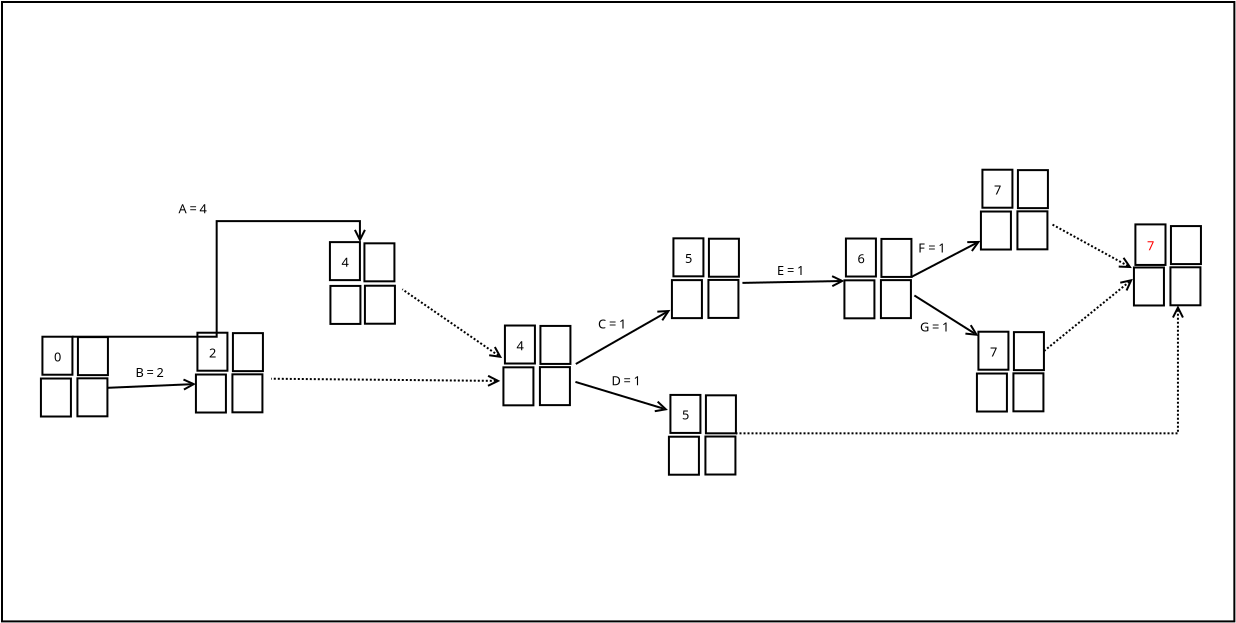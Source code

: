 <?xml version="1.0" encoding="UTF-8"?>
<dia:diagram xmlns:dia="http://www.lysator.liu.se/~alla/dia/">
  <dia:layer name="Arrière-plan" visible="true" active="true">
    <dia:object type="Flowchart - Box" version="0" id="O0">
      <dia:attribute name="obj_pos">
        <dia:point val="6.429,-0.896"/>
      </dia:attribute>
      <dia:attribute name="obj_bb">
        <dia:rectangle val="6.379,-0.946;68.097,30.124"/>
      </dia:attribute>
      <dia:attribute name="elem_corner">
        <dia:point val="6.429,-0.896"/>
      </dia:attribute>
      <dia:attribute name="elem_width">
        <dia:real val="61.618"/>
      </dia:attribute>
      <dia:attribute name="elem_height">
        <dia:real val="30.97"/>
      </dia:attribute>
      <dia:attribute name="show_background">
        <dia:boolean val="true"/>
      </dia:attribute>
      <dia:attribute name="padding">
        <dia:real val="0.5"/>
      </dia:attribute>
      <dia:attribute name="text">
        <dia:composite type="text">
          <dia:attribute name="string">
            <dia:string>##</dia:string>
          </dia:attribute>
          <dia:attribute name="font">
            <dia:font family="sans" style="0" name="Helvetica"/>
          </dia:attribute>
          <dia:attribute name="height">
            <dia:real val="0.8"/>
          </dia:attribute>
          <dia:attribute name="pos">
            <dia:point val="37.238,14.829"/>
          </dia:attribute>
          <dia:attribute name="color">
            <dia:color val="#000000"/>
          </dia:attribute>
          <dia:attribute name="alignment">
            <dia:enum val="1"/>
          </dia:attribute>
        </dia:composite>
      </dia:attribute>
    </dia:object>
    <dia:object type="Standard - Text" version="1" id="O1">
      <dia:attribute name="obj_pos">
        <dia:point val="37.238,14.589"/>
      </dia:attribute>
      <dia:attribute name="obj_bb">
        <dia:rectangle val="37.238,13.949;37.238,14.721"/>
      </dia:attribute>
      <dia:attribute name="text">
        <dia:composite type="text">
          <dia:attribute name="string">
            <dia:string>##</dia:string>
          </dia:attribute>
          <dia:attribute name="font">
            <dia:font family="sans" style="0" name="Helvetica"/>
          </dia:attribute>
          <dia:attribute name="height">
            <dia:real val="0.8"/>
          </dia:attribute>
          <dia:attribute name="pos">
            <dia:point val="37.238,14.589"/>
          </dia:attribute>
          <dia:attribute name="color">
            <dia:color val="#000000"/>
          </dia:attribute>
          <dia:attribute name="alignment">
            <dia:enum val="0"/>
          </dia:attribute>
        </dia:composite>
      </dia:attribute>
      <dia:attribute name="valign">
        <dia:enum val="3"/>
      </dia:attribute>
      <dia:connections>
        <dia:connection handle="0" to="O0" connection="16"/>
      </dia:connections>
    </dia:object>
    <dia:object type="Standard - Text" version="1" id="O2">
      <dia:attribute name="obj_pos">
        <dia:point val="6.85,5.4"/>
      </dia:attribute>
      <dia:attribute name="obj_bb">
        <dia:rectangle val="6.85,4.76;6.85,5.532"/>
      </dia:attribute>
      <dia:attribute name="text">
        <dia:composite type="text">
          <dia:attribute name="string">
            <dia:string>##</dia:string>
          </dia:attribute>
          <dia:attribute name="font">
            <dia:font family="sans" style="0" name="Helvetica"/>
          </dia:attribute>
          <dia:attribute name="height">
            <dia:real val="0.8"/>
          </dia:attribute>
          <dia:attribute name="pos">
            <dia:point val="6.85,5.4"/>
          </dia:attribute>
          <dia:attribute name="color">
            <dia:color val="#000000"/>
          </dia:attribute>
          <dia:attribute name="alignment">
            <dia:enum val="0"/>
          </dia:attribute>
        </dia:composite>
      </dia:attribute>
      <dia:attribute name="valign">
        <dia:enum val="3"/>
      </dia:attribute>
    </dia:object>
    <dia:object type="Standard - Text" version="1" id="O3">
      <dia:attribute name="obj_pos">
        <dia:point val="13.1,17.85"/>
      </dia:attribute>
      <dia:attribute name="obj_bb">
        <dia:rectangle val="13.1,17.191;14.712,18.021"/>
      </dia:attribute>
      <dia:attribute name="text">
        <dia:composite type="text">
          <dia:attribute name="string">
            <dia:string>#B = 2#</dia:string>
          </dia:attribute>
          <dia:attribute name="font">
            <dia:font family="sans" style="0" name="Helvetica"/>
          </dia:attribute>
          <dia:attribute name="height">
            <dia:real val="0.8"/>
          </dia:attribute>
          <dia:attribute name="pos">
            <dia:point val="13.1,17.85"/>
          </dia:attribute>
          <dia:attribute name="color">
            <dia:color val="#000000"/>
          </dia:attribute>
          <dia:attribute name="alignment">
            <dia:enum val="0"/>
          </dia:attribute>
        </dia:composite>
      </dia:attribute>
      <dia:attribute name="valign">
        <dia:enum val="3"/>
      </dia:attribute>
    </dia:object>
    <dia:object type="Standard - Text" version="1" id="O4">
      <dia:attribute name="obj_pos">
        <dia:point val="15.252,9.661"/>
      </dia:attribute>
      <dia:attribute name="obj_bb">
        <dia:rectangle val="15.252,9.002;16.871,9.832"/>
      </dia:attribute>
      <dia:attribute name="text">
        <dia:composite type="text">
          <dia:attribute name="string">
            <dia:string>#A = 4#</dia:string>
          </dia:attribute>
          <dia:attribute name="font">
            <dia:font family="sans" style="0" name="Helvetica"/>
          </dia:attribute>
          <dia:attribute name="height">
            <dia:real val="0.8"/>
          </dia:attribute>
          <dia:attribute name="pos">
            <dia:point val="15.252,9.661"/>
          </dia:attribute>
          <dia:attribute name="color">
            <dia:color val="#000000"/>
          </dia:attribute>
          <dia:attribute name="alignment">
            <dia:enum val="0"/>
          </dia:attribute>
        </dia:composite>
      </dia:attribute>
      <dia:attribute name="valign">
        <dia:enum val="3"/>
      </dia:attribute>
    </dia:object>
    <dia:object type="Standard - Line" version="0" id="O5">
      <dia:attribute name="obj_pos">
        <dia:point val="31.342,18.05"/>
      </dia:attribute>
      <dia:attribute name="obj_bb">
        <dia:rectangle val="19.834,17.713;31.392,18.375"/>
      </dia:attribute>
      <dia:attribute name="conn_endpoints">
        <dia:point val="31.342,18.05"/>
        <dia:point val="19.884,17.94"/>
      </dia:attribute>
      <dia:attribute name="numcp">
        <dia:int val="1"/>
      </dia:attribute>
      <dia:attribute name="line_style">
        <dia:enum val="4"/>
      </dia:attribute>
      <dia:attribute name="start_arrow">
        <dia:enum val="1"/>
      </dia:attribute>
      <dia:attribute name="start_arrow_length">
        <dia:real val="0.5"/>
      </dia:attribute>
      <dia:attribute name="start_arrow_width">
        <dia:real val="0.5"/>
      </dia:attribute>
    </dia:object>
    <dia:object type="Standard - Line" version="0" id="O6">
      <dia:attribute name="obj_pos">
        <dia:point val="31.433,16.907"/>
      </dia:attribute>
      <dia:attribute name="obj_bb">
        <dia:rectangle val="26.374,13.398;31.502,16.977"/>
      </dia:attribute>
      <dia:attribute name="conn_endpoints">
        <dia:point val="31.433,16.907"/>
        <dia:point val="26.444,13.468"/>
      </dia:attribute>
      <dia:attribute name="numcp">
        <dia:int val="1"/>
      </dia:attribute>
      <dia:attribute name="line_style">
        <dia:enum val="4"/>
      </dia:attribute>
      <dia:attribute name="start_arrow">
        <dia:enum val="1"/>
      </dia:attribute>
      <dia:attribute name="start_arrow_length">
        <dia:real val="0.5"/>
      </dia:attribute>
      <dia:attribute name="start_arrow_width">
        <dia:real val="0.5"/>
      </dia:attribute>
    </dia:object>
    <dia:object type="Standard - Line" version="0" id="O7">
      <dia:attribute name="obj_pos">
        <dia:point val="39.85,14.5"/>
      </dia:attribute>
      <dia:attribute name="obj_bb">
        <dia:rectangle val="35.05,14.432;39.918,17.271"/>
      </dia:attribute>
      <dia:attribute name="conn_endpoints">
        <dia:point val="39.85,14.5"/>
        <dia:point val="35.119,17.203"/>
      </dia:attribute>
      <dia:attribute name="numcp">
        <dia:int val="1"/>
      </dia:attribute>
      <dia:attribute name="start_arrow">
        <dia:enum val="1"/>
      </dia:attribute>
      <dia:attribute name="start_arrow_length">
        <dia:real val="0.5"/>
      </dia:attribute>
      <dia:attribute name="start_arrow_width">
        <dia:real val="0.5"/>
      </dia:attribute>
    </dia:object>
    <dia:object type="Standard - Line" version="0" id="O8">
      <dia:attribute name="obj_pos">
        <dia:point val="39.725,19.502"/>
      </dia:attribute>
      <dia:attribute name="obj_bb">
        <dia:rectangle val="35.038,18.038;39.787,19.626"/>
      </dia:attribute>
      <dia:attribute name="conn_endpoints">
        <dia:point val="39.725,19.502"/>
        <dia:point val="35.1,18.1"/>
      </dia:attribute>
      <dia:attribute name="numcp">
        <dia:int val="1"/>
      </dia:attribute>
      <dia:attribute name="start_arrow">
        <dia:enum val="1"/>
      </dia:attribute>
      <dia:attribute name="start_arrow_length">
        <dia:real val="0.5"/>
      </dia:attribute>
      <dia:attribute name="start_arrow_width">
        <dia:real val="0.5"/>
      </dia:attribute>
    </dia:object>
    <dia:object type="Standard - Line" version="0" id="O9">
      <dia:attribute name="obj_pos">
        <dia:point val="48.55,13.05"/>
      </dia:attribute>
      <dia:attribute name="obj_bb">
        <dia:rectangle val="43.399,12.732;48.601,13.394"/>
      </dia:attribute>
      <dia:attribute name="conn_endpoints">
        <dia:point val="48.55,13.05"/>
        <dia:point val="43.45,13.149"/>
      </dia:attribute>
      <dia:attribute name="numcp">
        <dia:int val="1"/>
      </dia:attribute>
      <dia:attribute name="start_arrow">
        <dia:enum val="1"/>
      </dia:attribute>
      <dia:attribute name="start_arrow_length">
        <dia:real val="0.5"/>
      </dia:attribute>
      <dia:attribute name="start_arrow_width">
        <dia:real val="0.5"/>
      </dia:attribute>
    </dia:object>
    <dia:object type="Standard - Line" version="0" id="O10">
      <dia:attribute name="obj_pos">
        <dia:point val="55.25,15.8"/>
      </dia:attribute>
      <dia:attribute name="obj_bb">
        <dia:rectangle val="51.979,13.71;55.319,15.869"/>
      </dia:attribute>
      <dia:attribute name="conn_endpoints">
        <dia:point val="55.25,15.8"/>
        <dia:point val="52.048,13.778"/>
      </dia:attribute>
      <dia:attribute name="numcp">
        <dia:int val="1"/>
      </dia:attribute>
      <dia:attribute name="start_arrow">
        <dia:enum val="1"/>
      </dia:attribute>
      <dia:attribute name="start_arrow_length">
        <dia:real val="0.5"/>
      </dia:attribute>
      <dia:attribute name="start_arrow_width">
        <dia:real val="0.5"/>
      </dia:attribute>
    </dia:object>
    <dia:object type="Standard - Text" version="1" id="O11">
      <dia:attribute name="obj_pos">
        <dia:point val="36.225,15.43"/>
      </dia:attribute>
      <dia:attribute name="obj_bb">
        <dia:rectangle val="36.225,14.79;37.825,15.562"/>
      </dia:attribute>
      <dia:attribute name="text">
        <dia:composite type="text">
          <dia:attribute name="string">
            <dia:string>#C = 1#</dia:string>
          </dia:attribute>
          <dia:attribute name="font">
            <dia:font family="sans" style="0" name="Helvetica"/>
          </dia:attribute>
          <dia:attribute name="height">
            <dia:real val="0.8"/>
          </dia:attribute>
          <dia:attribute name="pos">
            <dia:point val="36.225,15.43"/>
          </dia:attribute>
          <dia:attribute name="color">
            <dia:color val="#000000"/>
          </dia:attribute>
          <dia:attribute name="alignment">
            <dia:enum val="0"/>
          </dia:attribute>
        </dia:composite>
      </dia:attribute>
      <dia:attribute name="valign">
        <dia:enum val="3"/>
      </dia:attribute>
    </dia:object>
    <dia:object type="Standard - Text" version="1" id="O12">
      <dia:attribute name="obj_pos">
        <dia:point val="36.9,18.27"/>
      </dia:attribute>
      <dia:attribute name="obj_bb">
        <dia:rectangle val="36.9,17.63;38.55,18.402"/>
      </dia:attribute>
      <dia:attribute name="text">
        <dia:composite type="text">
          <dia:attribute name="string">
            <dia:string>#D = 1#</dia:string>
          </dia:attribute>
          <dia:attribute name="font">
            <dia:font family="sans" style="0" name="Helvetica"/>
          </dia:attribute>
          <dia:attribute name="height">
            <dia:real val="0.8"/>
          </dia:attribute>
          <dia:attribute name="pos">
            <dia:point val="36.9,18.27"/>
          </dia:attribute>
          <dia:attribute name="color">
            <dia:color val="#000000"/>
          </dia:attribute>
          <dia:attribute name="alignment">
            <dia:enum val="0"/>
          </dia:attribute>
        </dia:composite>
      </dia:attribute>
      <dia:attribute name="valign">
        <dia:enum val="3"/>
      </dia:attribute>
    </dia:object>
    <dia:object type="Standard - Text" version="1" id="O13">
      <dia:attribute name="obj_pos">
        <dia:point val="45.175,12.76"/>
      </dia:attribute>
      <dia:attribute name="obj_bb">
        <dia:rectangle val="45.175,12.12;46.75,12.893"/>
      </dia:attribute>
      <dia:attribute name="text">
        <dia:composite type="text">
          <dia:attribute name="string">
            <dia:string>#E = 1#</dia:string>
          </dia:attribute>
          <dia:attribute name="font">
            <dia:font family="sans" style="0" name="Helvetica"/>
          </dia:attribute>
          <dia:attribute name="height">
            <dia:real val="0.8"/>
          </dia:attribute>
          <dia:attribute name="pos">
            <dia:point val="45.175,12.76"/>
          </dia:attribute>
          <dia:attribute name="color">
            <dia:color val="#000000"/>
          </dia:attribute>
          <dia:attribute name="alignment">
            <dia:enum val="0"/>
          </dia:attribute>
        </dia:composite>
      </dia:attribute>
      <dia:attribute name="valign">
        <dia:enum val="3"/>
      </dia:attribute>
    </dia:object>
    <dia:object type="Standard - Text" version="1" id="O14">
      <dia:attribute name="obj_pos">
        <dia:point val="52.242,11.632"/>
      </dia:attribute>
      <dia:attribute name="obj_bb">
        <dia:rectangle val="52.242,10.992;53.792,11.764"/>
      </dia:attribute>
      <dia:attribute name="text">
        <dia:composite type="text">
          <dia:attribute name="string">
            <dia:string>#F = 1#</dia:string>
          </dia:attribute>
          <dia:attribute name="font">
            <dia:font family="sans" style="0" name="Helvetica"/>
          </dia:attribute>
          <dia:attribute name="height">
            <dia:real val="0.8"/>
          </dia:attribute>
          <dia:attribute name="pos">
            <dia:point val="52.242,11.632"/>
          </dia:attribute>
          <dia:attribute name="color">
            <dia:color val="#000000"/>
          </dia:attribute>
          <dia:attribute name="alignment">
            <dia:enum val="0"/>
          </dia:attribute>
        </dia:composite>
      </dia:attribute>
      <dia:attribute name="valign">
        <dia:enum val="3"/>
      </dia:attribute>
    </dia:object>
    <dia:object type="Standard - Line" version="0" id="O15">
      <dia:attribute name="obj_pos">
        <dia:point val="55.35,11.05"/>
      </dia:attribute>
      <dia:attribute name="obj_bb">
        <dia:rectangle val="51.833,10.982;55.417,12.918"/>
      </dia:attribute>
      <dia:attribute name="conn_endpoints">
        <dia:point val="55.35,11.05"/>
        <dia:point val="51.9,12.85"/>
      </dia:attribute>
      <dia:attribute name="numcp">
        <dia:int val="1"/>
      </dia:attribute>
      <dia:attribute name="start_arrow">
        <dia:enum val="1"/>
      </dia:attribute>
      <dia:attribute name="start_arrow_length">
        <dia:real val="0.5"/>
      </dia:attribute>
      <dia:attribute name="start_arrow_width">
        <dia:real val="0.5"/>
      </dia:attribute>
      <dia:connections>
        <dia:connection handle="1" to="O52" connection="15"/>
      </dia:connections>
    </dia:object>
    <dia:object type="Standard - Text" version="1" id="O16">
      <dia:attribute name="obj_pos">
        <dia:point val="52.325,15.58"/>
      </dia:attribute>
      <dia:attribute name="obj_bb">
        <dia:rectangle val="52.325,14.94;53.968,15.713"/>
      </dia:attribute>
      <dia:attribute name="text">
        <dia:composite type="text">
          <dia:attribute name="string">
            <dia:string>#G = 1#</dia:string>
          </dia:attribute>
          <dia:attribute name="font">
            <dia:font family="sans" style="0" name="Helvetica"/>
          </dia:attribute>
          <dia:attribute name="height">
            <dia:real val="0.8"/>
          </dia:attribute>
          <dia:attribute name="pos">
            <dia:point val="52.325,15.58"/>
          </dia:attribute>
          <dia:attribute name="color">
            <dia:color val="#000000"/>
          </dia:attribute>
          <dia:attribute name="alignment">
            <dia:enum val="0"/>
          </dia:attribute>
        </dia:composite>
      </dia:attribute>
      <dia:attribute name="valign">
        <dia:enum val="3"/>
      </dia:attribute>
    </dia:object>
    <dia:object type="Standard - Text" version="1" id="O17">
      <dia:attribute name="obj_pos">
        <dia:point val="9.847,17.052"/>
      </dia:attribute>
      <dia:attribute name="obj_bb">
        <dia:rectangle val="9.847,16.413;9.847,17.185"/>
      </dia:attribute>
      <dia:attribute name="text">
        <dia:composite type="text">
          <dia:attribute name="string">
            <dia:string>##</dia:string>
          </dia:attribute>
          <dia:attribute name="font">
            <dia:font family="sans" style="0" name="Helvetica"/>
          </dia:attribute>
          <dia:attribute name="height">
            <dia:real val="0.8"/>
          </dia:attribute>
          <dia:attribute name="pos">
            <dia:point val="9.847,17.052"/>
          </dia:attribute>
          <dia:attribute name="color">
            <dia:color val="#000000"/>
          </dia:attribute>
          <dia:attribute name="alignment">
            <dia:enum val="0"/>
          </dia:attribute>
        </dia:composite>
      </dia:attribute>
      <dia:attribute name="valign">
        <dia:enum val="3"/>
      </dia:attribute>
    </dia:object>
    <dia:object type="Standard - Line" version="0" id="O18">
      <dia:attribute name="obj_pos">
        <dia:point val="62.922,12.408"/>
      </dia:attribute>
      <dia:attribute name="obj_bb">
        <dia:rectangle val="58.807,10.123;62.989,12.476"/>
      </dia:attribute>
      <dia:attribute name="conn_endpoints">
        <dia:point val="62.922,12.408"/>
        <dia:point val="58.875,10.191"/>
      </dia:attribute>
      <dia:attribute name="numcp">
        <dia:int val="1"/>
      </dia:attribute>
      <dia:attribute name="line_style">
        <dia:enum val="4"/>
      </dia:attribute>
      <dia:attribute name="start_arrow">
        <dia:enum val="1"/>
      </dia:attribute>
      <dia:attribute name="start_arrow_length">
        <dia:real val="0.5"/>
      </dia:attribute>
      <dia:attribute name="start_arrow_width">
        <dia:real val="0.5"/>
      </dia:attribute>
    </dia:object>
    <dia:object type="Standard - Line" version="0" id="O19">
      <dia:attribute name="obj_pos">
        <dia:point val="62.974,12.947"/>
      </dia:attribute>
      <dia:attribute name="obj_bb">
        <dia:rectangle val="58.455,12.877;63.045,16.63"/>
      </dia:attribute>
      <dia:attribute name="conn_endpoints">
        <dia:point val="62.974,12.947"/>
        <dia:point val="58.525,16.56"/>
      </dia:attribute>
      <dia:attribute name="numcp">
        <dia:int val="1"/>
      </dia:attribute>
      <dia:attribute name="line_style">
        <dia:enum val="4"/>
      </dia:attribute>
      <dia:attribute name="start_arrow">
        <dia:enum val="1"/>
      </dia:attribute>
      <dia:attribute name="start_arrow_length">
        <dia:real val="0.5"/>
      </dia:attribute>
      <dia:attribute name="start_arrow_width">
        <dia:real val="0.5"/>
      </dia:attribute>
      <dia:connections>
        <dia:connection handle="1" to="O36" connection="8"/>
      </dia:connections>
    </dia:object>
    <dia:object type="Flowchart - Box" version="0" id="O20">
      <dia:attribute name="obj_pos">
        <dia:point val="39.85,18.75"/>
      </dia:attribute>
      <dia:attribute name="obj_bb">
        <dia:rectangle val="39.8,18.7;41.4,20.7"/>
      </dia:attribute>
      <dia:attribute name="elem_corner">
        <dia:point val="39.85,18.75"/>
      </dia:attribute>
      <dia:attribute name="elem_width">
        <dia:real val="1.5"/>
      </dia:attribute>
      <dia:attribute name="elem_height">
        <dia:real val="1.9"/>
      </dia:attribute>
      <dia:attribute name="show_background">
        <dia:boolean val="true"/>
      </dia:attribute>
      <dia:attribute name="padding">
        <dia:real val="0.5"/>
      </dia:attribute>
      <dia:attribute name="text">
        <dia:composite type="text">
          <dia:attribute name="string">
            <dia:string>#5#</dia:string>
          </dia:attribute>
          <dia:attribute name="font">
            <dia:font family="sans" style="0" name="Helvetica"/>
          </dia:attribute>
          <dia:attribute name="height">
            <dia:real val="0.8"/>
          </dia:attribute>
          <dia:attribute name="pos">
            <dia:point val="40.6,19.94"/>
          </dia:attribute>
          <dia:attribute name="color">
            <dia:color val="#000000"/>
          </dia:attribute>
          <dia:attribute name="alignment">
            <dia:enum val="1"/>
          </dia:attribute>
        </dia:composite>
      </dia:attribute>
    </dia:object>
    <dia:object type="Flowchart - Box" version="0" id="O21">
      <dia:attribute name="obj_pos">
        <dia:point val="39.775,20.84"/>
      </dia:attribute>
      <dia:attribute name="obj_bb">
        <dia:rectangle val="39.725,20.79;41.325,22.79"/>
      </dia:attribute>
      <dia:attribute name="elem_corner">
        <dia:point val="39.775,20.84"/>
      </dia:attribute>
      <dia:attribute name="elem_width">
        <dia:real val="1.5"/>
      </dia:attribute>
      <dia:attribute name="elem_height">
        <dia:real val="1.9"/>
      </dia:attribute>
      <dia:attribute name="show_background">
        <dia:boolean val="true"/>
      </dia:attribute>
      <dia:attribute name="padding">
        <dia:real val="0.5"/>
      </dia:attribute>
      <dia:attribute name="text">
        <dia:composite type="text">
          <dia:attribute name="string">
            <dia:string>##</dia:string>
          </dia:attribute>
          <dia:attribute name="font">
            <dia:font family="sans" style="0" name="Helvetica"/>
          </dia:attribute>
          <dia:attribute name="height">
            <dia:real val="0.8"/>
          </dia:attribute>
          <dia:attribute name="pos">
            <dia:point val="40.525,22.03"/>
          </dia:attribute>
          <dia:attribute name="color">
            <dia:color val="#000000"/>
          </dia:attribute>
          <dia:attribute name="alignment">
            <dia:enum val="1"/>
          </dia:attribute>
        </dia:composite>
      </dia:attribute>
    </dia:object>
    <dia:object type="Flowchart - Box" version="0" id="O22">
      <dia:attribute name="obj_pos">
        <dia:point val="41.6,20.83"/>
      </dia:attribute>
      <dia:attribute name="obj_bb">
        <dia:rectangle val="41.55,20.78;43.15,22.78"/>
      </dia:attribute>
      <dia:attribute name="elem_corner">
        <dia:point val="41.6,20.83"/>
      </dia:attribute>
      <dia:attribute name="elem_width">
        <dia:real val="1.5"/>
      </dia:attribute>
      <dia:attribute name="elem_height">
        <dia:real val="1.9"/>
      </dia:attribute>
      <dia:attribute name="show_background">
        <dia:boolean val="true"/>
      </dia:attribute>
      <dia:attribute name="padding">
        <dia:real val="0.5"/>
      </dia:attribute>
      <dia:attribute name="text">
        <dia:composite type="text">
          <dia:attribute name="string">
            <dia:string>##</dia:string>
          </dia:attribute>
          <dia:attribute name="font">
            <dia:font family="sans" style="0" name="Helvetica"/>
          </dia:attribute>
          <dia:attribute name="height">
            <dia:real val="0.8"/>
          </dia:attribute>
          <dia:attribute name="pos">
            <dia:point val="42.35,22.02"/>
          </dia:attribute>
          <dia:attribute name="color">
            <dia:color val="#000000"/>
          </dia:attribute>
          <dia:attribute name="alignment">
            <dia:enum val="1"/>
          </dia:attribute>
        </dia:composite>
      </dia:attribute>
    </dia:object>
    <dia:object type="Flowchart - Box" version="0" id="O23">
      <dia:attribute name="obj_pos">
        <dia:point val="41.625,18.77"/>
      </dia:attribute>
      <dia:attribute name="obj_bb">
        <dia:rectangle val="41.575,18.72;43.175,20.72"/>
      </dia:attribute>
      <dia:attribute name="elem_corner">
        <dia:point val="41.625,18.77"/>
      </dia:attribute>
      <dia:attribute name="elem_width">
        <dia:real val="1.5"/>
      </dia:attribute>
      <dia:attribute name="elem_height">
        <dia:real val="1.9"/>
      </dia:attribute>
      <dia:attribute name="show_background">
        <dia:boolean val="true"/>
      </dia:attribute>
      <dia:attribute name="padding">
        <dia:real val="0.5"/>
      </dia:attribute>
      <dia:attribute name="text">
        <dia:composite type="text">
          <dia:attribute name="string">
            <dia:string>##</dia:string>
          </dia:attribute>
          <dia:attribute name="font">
            <dia:font family="sans" style="0" name="Helvetica"/>
          </dia:attribute>
          <dia:attribute name="height">
            <dia:real val="0.8"/>
          </dia:attribute>
          <dia:attribute name="pos">
            <dia:point val="42.375,19.96"/>
          </dia:attribute>
          <dia:attribute name="color">
            <dia:color val="#000000"/>
          </dia:attribute>
          <dia:attribute name="alignment">
            <dia:enum val="1"/>
          </dia:attribute>
        </dia:composite>
      </dia:attribute>
    </dia:object>
    <dia:object type="Flowchart - Box" version="0" id="O24">
      <dia:attribute name="obj_pos">
        <dia:point val="8.45,15.84"/>
      </dia:attribute>
      <dia:attribute name="obj_bb">
        <dia:rectangle val="8.4,15.79;10.0,17.79"/>
      </dia:attribute>
      <dia:attribute name="elem_corner">
        <dia:point val="8.45,15.84"/>
      </dia:attribute>
      <dia:attribute name="elem_width">
        <dia:real val="1.5"/>
      </dia:attribute>
      <dia:attribute name="elem_height">
        <dia:real val="1.9"/>
      </dia:attribute>
      <dia:attribute name="show_background">
        <dia:boolean val="true"/>
      </dia:attribute>
      <dia:attribute name="padding">
        <dia:real val="0.5"/>
      </dia:attribute>
      <dia:attribute name="text">
        <dia:composite type="text">
          <dia:attribute name="string">
            <dia:string>#0#</dia:string>
          </dia:attribute>
          <dia:attribute name="font">
            <dia:font family="sans" style="0" name="Helvetica"/>
          </dia:attribute>
          <dia:attribute name="height">
            <dia:real val="0.8"/>
          </dia:attribute>
          <dia:attribute name="pos">
            <dia:point val="9.2,17.03"/>
          </dia:attribute>
          <dia:attribute name="color">
            <dia:color val="#000000"/>
          </dia:attribute>
          <dia:attribute name="alignment">
            <dia:enum val="1"/>
          </dia:attribute>
        </dia:composite>
      </dia:attribute>
    </dia:object>
    <dia:object type="Flowchart - Box" version="0" id="O25">
      <dia:attribute name="obj_pos">
        <dia:point val="8.375,17.93"/>
      </dia:attribute>
      <dia:attribute name="obj_bb">
        <dia:rectangle val="8.325,17.88;9.925,19.88"/>
      </dia:attribute>
      <dia:attribute name="elem_corner">
        <dia:point val="8.375,17.93"/>
      </dia:attribute>
      <dia:attribute name="elem_width">
        <dia:real val="1.5"/>
      </dia:attribute>
      <dia:attribute name="elem_height">
        <dia:real val="1.9"/>
      </dia:attribute>
      <dia:attribute name="show_background">
        <dia:boolean val="true"/>
      </dia:attribute>
      <dia:attribute name="padding">
        <dia:real val="0.5"/>
      </dia:attribute>
      <dia:attribute name="text">
        <dia:composite type="text">
          <dia:attribute name="string">
            <dia:string>##</dia:string>
          </dia:attribute>
          <dia:attribute name="font">
            <dia:font family="sans" style="0" name="Helvetica"/>
          </dia:attribute>
          <dia:attribute name="height">
            <dia:real val="0.8"/>
          </dia:attribute>
          <dia:attribute name="pos">
            <dia:point val="9.125,19.12"/>
          </dia:attribute>
          <dia:attribute name="color">
            <dia:color val="#000000"/>
          </dia:attribute>
          <dia:attribute name="alignment">
            <dia:enum val="1"/>
          </dia:attribute>
        </dia:composite>
      </dia:attribute>
    </dia:object>
    <dia:object type="Flowchart - Box" version="0" id="O26">
      <dia:attribute name="obj_pos">
        <dia:point val="10.2,17.92"/>
      </dia:attribute>
      <dia:attribute name="obj_bb">
        <dia:rectangle val="10.15,17.87;11.75,19.87"/>
      </dia:attribute>
      <dia:attribute name="elem_corner">
        <dia:point val="10.2,17.92"/>
      </dia:attribute>
      <dia:attribute name="elem_width">
        <dia:real val="1.5"/>
      </dia:attribute>
      <dia:attribute name="elem_height">
        <dia:real val="1.9"/>
      </dia:attribute>
      <dia:attribute name="show_background">
        <dia:boolean val="true"/>
      </dia:attribute>
      <dia:attribute name="padding">
        <dia:real val="0.5"/>
      </dia:attribute>
      <dia:attribute name="text">
        <dia:composite type="text">
          <dia:attribute name="string">
            <dia:string>##</dia:string>
          </dia:attribute>
          <dia:attribute name="font">
            <dia:font family="sans" style="0" name="Helvetica"/>
          </dia:attribute>
          <dia:attribute name="height">
            <dia:real val="0.8"/>
          </dia:attribute>
          <dia:attribute name="pos">
            <dia:point val="10.95,19.11"/>
          </dia:attribute>
          <dia:attribute name="color">
            <dia:color val="#000000"/>
          </dia:attribute>
          <dia:attribute name="alignment">
            <dia:enum val="1"/>
          </dia:attribute>
        </dia:composite>
      </dia:attribute>
    </dia:object>
    <dia:object type="Flowchart - Box" version="0" id="O27">
      <dia:attribute name="obj_pos">
        <dia:point val="10.225,15.86"/>
      </dia:attribute>
      <dia:attribute name="obj_bb">
        <dia:rectangle val="10.175,15.81;11.775,17.81"/>
      </dia:attribute>
      <dia:attribute name="elem_corner">
        <dia:point val="10.225,15.86"/>
      </dia:attribute>
      <dia:attribute name="elem_width">
        <dia:real val="1.5"/>
      </dia:attribute>
      <dia:attribute name="elem_height">
        <dia:real val="1.9"/>
      </dia:attribute>
      <dia:attribute name="show_background">
        <dia:boolean val="true"/>
      </dia:attribute>
      <dia:attribute name="padding">
        <dia:real val="0.5"/>
      </dia:attribute>
      <dia:attribute name="text">
        <dia:composite type="text">
          <dia:attribute name="string">
            <dia:string>##</dia:string>
          </dia:attribute>
          <dia:attribute name="font">
            <dia:font family="sans" style="0" name="Helvetica"/>
          </dia:attribute>
          <dia:attribute name="height">
            <dia:real val="0.8"/>
          </dia:attribute>
          <dia:attribute name="pos">
            <dia:point val="10.975,17.05"/>
          </dia:attribute>
          <dia:attribute name="color">
            <dia:color val="#000000"/>
          </dia:attribute>
          <dia:attribute name="alignment">
            <dia:enum val="1"/>
          </dia:attribute>
        </dia:composite>
      </dia:attribute>
    </dia:object>
    <dia:object type="Flowchart - Box" version="0" id="O28">
      <dia:attribute name="obj_pos">
        <dia:point val="16.2,15.64"/>
      </dia:attribute>
      <dia:attribute name="obj_bb">
        <dia:rectangle val="16.15,15.59;17.75,17.59"/>
      </dia:attribute>
      <dia:attribute name="elem_corner">
        <dia:point val="16.2,15.64"/>
      </dia:attribute>
      <dia:attribute name="elem_width">
        <dia:real val="1.5"/>
      </dia:attribute>
      <dia:attribute name="elem_height">
        <dia:real val="1.9"/>
      </dia:attribute>
      <dia:attribute name="show_background">
        <dia:boolean val="true"/>
      </dia:attribute>
      <dia:attribute name="padding">
        <dia:real val="0.5"/>
      </dia:attribute>
      <dia:attribute name="text">
        <dia:composite type="text">
          <dia:attribute name="string">
            <dia:string>#2#</dia:string>
          </dia:attribute>
          <dia:attribute name="font">
            <dia:font family="sans" style="0" name="Helvetica"/>
          </dia:attribute>
          <dia:attribute name="height">
            <dia:real val="0.8"/>
          </dia:attribute>
          <dia:attribute name="pos">
            <dia:point val="16.95,16.83"/>
          </dia:attribute>
          <dia:attribute name="color">
            <dia:color val="#000000"/>
          </dia:attribute>
          <dia:attribute name="alignment">
            <dia:enum val="1"/>
          </dia:attribute>
        </dia:composite>
      </dia:attribute>
    </dia:object>
    <dia:object type="Flowchart - Box" version="0" id="O29">
      <dia:attribute name="obj_pos">
        <dia:point val="16.125,17.73"/>
      </dia:attribute>
      <dia:attribute name="obj_bb">
        <dia:rectangle val="16.075,17.68;17.675,19.68"/>
      </dia:attribute>
      <dia:attribute name="elem_corner">
        <dia:point val="16.125,17.73"/>
      </dia:attribute>
      <dia:attribute name="elem_width">
        <dia:real val="1.5"/>
      </dia:attribute>
      <dia:attribute name="elem_height">
        <dia:real val="1.9"/>
      </dia:attribute>
      <dia:attribute name="show_background">
        <dia:boolean val="true"/>
      </dia:attribute>
      <dia:attribute name="padding">
        <dia:real val="0.5"/>
      </dia:attribute>
      <dia:attribute name="text">
        <dia:composite type="text">
          <dia:attribute name="string">
            <dia:string>##</dia:string>
          </dia:attribute>
          <dia:attribute name="font">
            <dia:font family="sans" style="0" name="Helvetica"/>
          </dia:attribute>
          <dia:attribute name="height">
            <dia:real val="0.8"/>
          </dia:attribute>
          <dia:attribute name="pos">
            <dia:point val="16.875,18.92"/>
          </dia:attribute>
          <dia:attribute name="color">
            <dia:color val="#000000"/>
          </dia:attribute>
          <dia:attribute name="alignment">
            <dia:enum val="1"/>
          </dia:attribute>
        </dia:composite>
      </dia:attribute>
    </dia:object>
    <dia:object type="Flowchart - Box" version="0" id="O30">
      <dia:attribute name="obj_pos">
        <dia:point val="17.95,17.72"/>
      </dia:attribute>
      <dia:attribute name="obj_bb">
        <dia:rectangle val="17.9,17.67;19.5,19.67"/>
      </dia:attribute>
      <dia:attribute name="elem_corner">
        <dia:point val="17.95,17.72"/>
      </dia:attribute>
      <dia:attribute name="elem_width">
        <dia:real val="1.5"/>
      </dia:attribute>
      <dia:attribute name="elem_height">
        <dia:real val="1.9"/>
      </dia:attribute>
      <dia:attribute name="show_background">
        <dia:boolean val="true"/>
      </dia:attribute>
      <dia:attribute name="padding">
        <dia:real val="0.5"/>
      </dia:attribute>
      <dia:attribute name="text">
        <dia:composite type="text">
          <dia:attribute name="string">
            <dia:string>##</dia:string>
          </dia:attribute>
          <dia:attribute name="font">
            <dia:font family="sans" style="0" name="Helvetica"/>
          </dia:attribute>
          <dia:attribute name="height">
            <dia:real val="0.8"/>
          </dia:attribute>
          <dia:attribute name="pos">
            <dia:point val="18.7,18.91"/>
          </dia:attribute>
          <dia:attribute name="color">
            <dia:color val="#000000"/>
          </dia:attribute>
          <dia:attribute name="alignment">
            <dia:enum val="1"/>
          </dia:attribute>
        </dia:composite>
      </dia:attribute>
    </dia:object>
    <dia:object type="Flowchart - Box" version="0" id="O31">
      <dia:attribute name="obj_pos">
        <dia:point val="17.975,15.66"/>
      </dia:attribute>
      <dia:attribute name="obj_bb">
        <dia:rectangle val="17.925,15.61;19.525,17.61"/>
      </dia:attribute>
      <dia:attribute name="elem_corner">
        <dia:point val="17.975,15.66"/>
      </dia:attribute>
      <dia:attribute name="elem_width">
        <dia:real val="1.5"/>
      </dia:attribute>
      <dia:attribute name="elem_height">
        <dia:real val="1.9"/>
      </dia:attribute>
      <dia:attribute name="show_background">
        <dia:boolean val="true"/>
      </dia:attribute>
      <dia:attribute name="padding">
        <dia:real val="0.5"/>
      </dia:attribute>
      <dia:attribute name="text">
        <dia:composite type="text">
          <dia:attribute name="string">
            <dia:string>##</dia:string>
          </dia:attribute>
          <dia:attribute name="font">
            <dia:font family="sans" style="0" name="Helvetica"/>
          </dia:attribute>
          <dia:attribute name="height">
            <dia:real val="0.8"/>
          </dia:attribute>
          <dia:attribute name="pos">
            <dia:point val="18.725,16.85"/>
          </dia:attribute>
          <dia:attribute name="color">
            <dia:color val="#000000"/>
          </dia:attribute>
          <dia:attribute name="alignment">
            <dia:enum val="1"/>
          </dia:attribute>
        </dia:composite>
      </dia:attribute>
    </dia:object>
    <dia:object type="Standard - Line" version="0" id="O32">
      <dia:attribute name="obj_pos">
        <dia:point val="16.125,18.205"/>
      </dia:attribute>
      <dia:attribute name="obj_bb">
        <dia:rectangle val="11.648,17.903;16.177,18.564"/>
      </dia:attribute>
      <dia:attribute name="conn_endpoints">
        <dia:point val="16.125,18.205"/>
        <dia:point val="11.7,18.395"/>
      </dia:attribute>
      <dia:attribute name="numcp">
        <dia:int val="1"/>
      </dia:attribute>
      <dia:attribute name="start_arrow">
        <dia:enum val="1"/>
      </dia:attribute>
      <dia:attribute name="start_arrow_length">
        <dia:real val="0.5"/>
      </dia:attribute>
      <dia:attribute name="start_arrow_width">
        <dia:real val="0.5"/>
      </dia:attribute>
      <dia:connections>
        <dia:connection handle="0" to="O29" connection="5"/>
        <dia:connection handle="1" to="O26" connection="6"/>
      </dia:connections>
    </dia:object>
    <dia:object type="Flowchart - Box" version="0" id="O33">
      <dia:attribute name="obj_pos">
        <dia:point val="55.25,15.59"/>
      </dia:attribute>
      <dia:attribute name="obj_bb">
        <dia:rectangle val="55.2,15.54;56.8,17.54"/>
      </dia:attribute>
      <dia:attribute name="elem_corner">
        <dia:point val="55.25,15.59"/>
      </dia:attribute>
      <dia:attribute name="elem_width">
        <dia:real val="1.5"/>
      </dia:attribute>
      <dia:attribute name="elem_height">
        <dia:real val="1.9"/>
      </dia:attribute>
      <dia:attribute name="show_background">
        <dia:boolean val="true"/>
      </dia:attribute>
      <dia:attribute name="padding">
        <dia:real val="0.5"/>
      </dia:attribute>
      <dia:attribute name="text">
        <dia:composite type="text">
          <dia:attribute name="string">
            <dia:string>#7#</dia:string>
          </dia:attribute>
          <dia:attribute name="font">
            <dia:font family="sans" style="0" name="Helvetica"/>
          </dia:attribute>
          <dia:attribute name="height">
            <dia:real val="0.8"/>
          </dia:attribute>
          <dia:attribute name="pos">
            <dia:point val="56.0,16.78"/>
          </dia:attribute>
          <dia:attribute name="color">
            <dia:color val="#000000"/>
          </dia:attribute>
          <dia:attribute name="alignment">
            <dia:enum val="1"/>
          </dia:attribute>
        </dia:composite>
      </dia:attribute>
    </dia:object>
    <dia:object type="Flowchart - Box" version="0" id="O34">
      <dia:attribute name="obj_pos">
        <dia:point val="55.175,17.68"/>
      </dia:attribute>
      <dia:attribute name="obj_bb">
        <dia:rectangle val="55.125,17.63;56.725,19.63"/>
      </dia:attribute>
      <dia:attribute name="elem_corner">
        <dia:point val="55.175,17.68"/>
      </dia:attribute>
      <dia:attribute name="elem_width">
        <dia:real val="1.5"/>
      </dia:attribute>
      <dia:attribute name="elem_height">
        <dia:real val="1.9"/>
      </dia:attribute>
      <dia:attribute name="show_background">
        <dia:boolean val="true"/>
      </dia:attribute>
      <dia:attribute name="padding">
        <dia:real val="0.5"/>
      </dia:attribute>
      <dia:attribute name="text">
        <dia:composite type="text">
          <dia:attribute name="string">
            <dia:string>##</dia:string>
          </dia:attribute>
          <dia:attribute name="font">
            <dia:font family="sans" style="0" name="Helvetica"/>
          </dia:attribute>
          <dia:attribute name="height">
            <dia:real val="0.8"/>
          </dia:attribute>
          <dia:attribute name="pos">
            <dia:point val="55.925,18.87"/>
          </dia:attribute>
          <dia:attribute name="color">
            <dia:color val="#000000"/>
          </dia:attribute>
          <dia:attribute name="alignment">
            <dia:enum val="1"/>
          </dia:attribute>
        </dia:composite>
      </dia:attribute>
    </dia:object>
    <dia:object type="Flowchart - Box" version="0" id="O35">
      <dia:attribute name="obj_pos">
        <dia:point val="57.0,17.67"/>
      </dia:attribute>
      <dia:attribute name="obj_bb">
        <dia:rectangle val="56.95,17.62;58.55,19.62"/>
      </dia:attribute>
      <dia:attribute name="elem_corner">
        <dia:point val="57.0,17.67"/>
      </dia:attribute>
      <dia:attribute name="elem_width">
        <dia:real val="1.5"/>
      </dia:attribute>
      <dia:attribute name="elem_height">
        <dia:real val="1.9"/>
      </dia:attribute>
      <dia:attribute name="show_background">
        <dia:boolean val="true"/>
      </dia:attribute>
      <dia:attribute name="padding">
        <dia:real val="0.5"/>
      </dia:attribute>
      <dia:attribute name="text">
        <dia:composite type="text">
          <dia:attribute name="string">
            <dia:string>##</dia:string>
          </dia:attribute>
          <dia:attribute name="font">
            <dia:font family="sans" style="0" name="Helvetica"/>
          </dia:attribute>
          <dia:attribute name="height">
            <dia:real val="0.8"/>
          </dia:attribute>
          <dia:attribute name="pos">
            <dia:point val="57.75,18.86"/>
          </dia:attribute>
          <dia:attribute name="color">
            <dia:color val="#000000"/>
          </dia:attribute>
          <dia:attribute name="alignment">
            <dia:enum val="1"/>
          </dia:attribute>
        </dia:composite>
      </dia:attribute>
    </dia:object>
    <dia:object type="Flowchart - Box" version="0" id="O36">
      <dia:attribute name="obj_pos">
        <dia:point val="57.025,15.61"/>
      </dia:attribute>
      <dia:attribute name="obj_bb">
        <dia:rectangle val="56.975,15.56;58.575,17.56"/>
      </dia:attribute>
      <dia:attribute name="elem_corner">
        <dia:point val="57.025,15.61"/>
      </dia:attribute>
      <dia:attribute name="elem_width">
        <dia:real val="1.5"/>
      </dia:attribute>
      <dia:attribute name="elem_height">
        <dia:real val="1.9"/>
      </dia:attribute>
      <dia:attribute name="show_background">
        <dia:boolean val="true"/>
      </dia:attribute>
      <dia:attribute name="padding">
        <dia:real val="0.5"/>
      </dia:attribute>
      <dia:attribute name="text">
        <dia:composite type="text">
          <dia:attribute name="string">
            <dia:string>##</dia:string>
          </dia:attribute>
          <dia:attribute name="font">
            <dia:font family="sans" style="0" name="Helvetica"/>
          </dia:attribute>
          <dia:attribute name="height">
            <dia:real val="0.8"/>
          </dia:attribute>
          <dia:attribute name="pos">
            <dia:point val="57.775,16.8"/>
          </dia:attribute>
          <dia:attribute name="color">
            <dia:color val="#000000"/>
          </dia:attribute>
          <dia:attribute name="alignment">
            <dia:enum val="1"/>
          </dia:attribute>
        </dia:composite>
      </dia:attribute>
    </dia:object>
    <dia:object type="Flowchart - Box" version="0" id="O37">
      <dia:attribute name="obj_pos">
        <dia:point val="31.575,15.28"/>
      </dia:attribute>
      <dia:attribute name="obj_bb">
        <dia:rectangle val="31.525,15.23;33.125,17.23"/>
      </dia:attribute>
      <dia:attribute name="elem_corner">
        <dia:point val="31.575,15.28"/>
      </dia:attribute>
      <dia:attribute name="elem_width">
        <dia:real val="1.5"/>
      </dia:attribute>
      <dia:attribute name="elem_height">
        <dia:real val="1.9"/>
      </dia:attribute>
      <dia:attribute name="show_background">
        <dia:boolean val="true"/>
      </dia:attribute>
      <dia:attribute name="padding">
        <dia:real val="0.5"/>
      </dia:attribute>
      <dia:attribute name="text">
        <dia:composite type="text">
          <dia:attribute name="string">
            <dia:string>#4#</dia:string>
          </dia:attribute>
          <dia:attribute name="font">
            <dia:font family="sans" style="0" name="Helvetica"/>
          </dia:attribute>
          <dia:attribute name="height">
            <dia:real val="0.8"/>
          </dia:attribute>
          <dia:attribute name="pos">
            <dia:point val="32.325,16.47"/>
          </dia:attribute>
          <dia:attribute name="color">
            <dia:color val="#000000"/>
          </dia:attribute>
          <dia:attribute name="alignment">
            <dia:enum val="1"/>
          </dia:attribute>
        </dia:composite>
      </dia:attribute>
    </dia:object>
    <dia:object type="Flowchart - Box" version="0" id="O38">
      <dia:attribute name="obj_pos">
        <dia:point val="31.5,17.37"/>
      </dia:attribute>
      <dia:attribute name="obj_bb">
        <dia:rectangle val="31.45,17.32;33.05,19.32"/>
      </dia:attribute>
      <dia:attribute name="elem_corner">
        <dia:point val="31.5,17.37"/>
      </dia:attribute>
      <dia:attribute name="elem_width">
        <dia:real val="1.5"/>
      </dia:attribute>
      <dia:attribute name="elem_height">
        <dia:real val="1.9"/>
      </dia:attribute>
      <dia:attribute name="show_background">
        <dia:boolean val="true"/>
      </dia:attribute>
      <dia:attribute name="padding">
        <dia:real val="0.5"/>
      </dia:attribute>
      <dia:attribute name="text">
        <dia:composite type="text">
          <dia:attribute name="string">
            <dia:string>##</dia:string>
          </dia:attribute>
          <dia:attribute name="font">
            <dia:font family="sans" style="0" name="Helvetica"/>
          </dia:attribute>
          <dia:attribute name="height">
            <dia:real val="0.8"/>
          </dia:attribute>
          <dia:attribute name="pos">
            <dia:point val="32.25,18.56"/>
          </dia:attribute>
          <dia:attribute name="color">
            <dia:color val="#000000"/>
          </dia:attribute>
          <dia:attribute name="alignment">
            <dia:enum val="1"/>
          </dia:attribute>
        </dia:composite>
      </dia:attribute>
    </dia:object>
    <dia:object type="Flowchart - Box" version="0" id="O39">
      <dia:attribute name="obj_pos">
        <dia:point val="33.325,17.36"/>
      </dia:attribute>
      <dia:attribute name="obj_bb">
        <dia:rectangle val="33.275,17.31;34.875,19.31"/>
      </dia:attribute>
      <dia:attribute name="elem_corner">
        <dia:point val="33.325,17.36"/>
      </dia:attribute>
      <dia:attribute name="elem_width">
        <dia:real val="1.5"/>
      </dia:attribute>
      <dia:attribute name="elem_height">
        <dia:real val="1.9"/>
      </dia:attribute>
      <dia:attribute name="show_background">
        <dia:boolean val="true"/>
      </dia:attribute>
      <dia:attribute name="padding">
        <dia:real val="0.5"/>
      </dia:attribute>
      <dia:attribute name="text">
        <dia:composite type="text">
          <dia:attribute name="string">
            <dia:string>##</dia:string>
          </dia:attribute>
          <dia:attribute name="font">
            <dia:font family="sans" style="0" name="Helvetica"/>
          </dia:attribute>
          <dia:attribute name="height">
            <dia:real val="0.8"/>
          </dia:attribute>
          <dia:attribute name="pos">
            <dia:point val="34.075,18.55"/>
          </dia:attribute>
          <dia:attribute name="color">
            <dia:color val="#000000"/>
          </dia:attribute>
          <dia:attribute name="alignment">
            <dia:enum val="1"/>
          </dia:attribute>
        </dia:composite>
      </dia:attribute>
    </dia:object>
    <dia:object type="Flowchart - Box" version="0" id="O40">
      <dia:attribute name="obj_pos">
        <dia:point val="33.35,15.3"/>
      </dia:attribute>
      <dia:attribute name="obj_bb">
        <dia:rectangle val="33.3,15.25;34.9,17.25"/>
      </dia:attribute>
      <dia:attribute name="elem_corner">
        <dia:point val="33.35,15.3"/>
      </dia:attribute>
      <dia:attribute name="elem_width">
        <dia:real val="1.5"/>
      </dia:attribute>
      <dia:attribute name="elem_height">
        <dia:real val="1.9"/>
      </dia:attribute>
      <dia:attribute name="show_background">
        <dia:boolean val="true"/>
      </dia:attribute>
      <dia:attribute name="padding">
        <dia:real val="0.5"/>
      </dia:attribute>
      <dia:attribute name="text">
        <dia:composite type="text">
          <dia:attribute name="string">
            <dia:string>##</dia:string>
          </dia:attribute>
          <dia:attribute name="font">
            <dia:font family="sans" style="0" name="Helvetica"/>
          </dia:attribute>
          <dia:attribute name="height">
            <dia:real val="0.8"/>
          </dia:attribute>
          <dia:attribute name="pos">
            <dia:point val="34.1,16.49"/>
          </dia:attribute>
          <dia:attribute name="color">
            <dia:color val="#000000"/>
          </dia:attribute>
          <dia:attribute name="alignment">
            <dia:enum val="1"/>
          </dia:attribute>
        </dia:composite>
      </dia:attribute>
    </dia:object>
    <dia:object type="Flowchart - Box" version="0" id="O41">
      <dia:attribute name="obj_pos">
        <dia:point val="24.55,11.17"/>
      </dia:attribute>
      <dia:attribute name="obj_bb">
        <dia:rectangle val="24.5,11.12;26.1,13.12"/>
      </dia:attribute>
      <dia:attribute name="elem_corner">
        <dia:point val="24.55,11.17"/>
      </dia:attribute>
      <dia:attribute name="elem_width">
        <dia:real val="1.5"/>
      </dia:attribute>
      <dia:attribute name="elem_height">
        <dia:real val="1.9"/>
      </dia:attribute>
      <dia:attribute name="border_width">
        <dia:real val="0.1"/>
      </dia:attribute>
      <dia:attribute name="show_background">
        <dia:boolean val="true"/>
      </dia:attribute>
      <dia:attribute name="padding">
        <dia:real val="0.5"/>
      </dia:attribute>
      <dia:attribute name="text">
        <dia:composite type="text">
          <dia:attribute name="string">
            <dia:string>##</dia:string>
          </dia:attribute>
          <dia:attribute name="font">
            <dia:font family="sans" style="0" name="Helvetica"/>
          </dia:attribute>
          <dia:attribute name="height">
            <dia:real val="0.8"/>
          </dia:attribute>
          <dia:attribute name="pos">
            <dia:point val="25.3,12.36"/>
          </dia:attribute>
          <dia:attribute name="color">
            <dia:color val="#000000"/>
          </dia:attribute>
          <dia:attribute name="alignment">
            <dia:enum val="1"/>
          </dia:attribute>
        </dia:composite>
      </dia:attribute>
    </dia:object>
    <dia:object type="Flowchart - Box" version="0" id="O42">
      <dia:attribute name="obj_pos">
        <dia:point val="22.825,11.11"/>
      </dia:attribute>
      <dia:attribute name="obj_bb">
        <dia:rectangle val="22.775,11.06;24.375,13.06"/>
      </dia:attribute>
      <dia:attribute name="elem_corner">
        <dia:point val="22.825,11.11"/>
      </dia:attribute>
      <dia:attribute name="elem_width">
        <dia:real val="1.5"/>
      </dia:attribute>
      <dia:attribute name="elem_height">
        <dia:real val="1.9"/>
      </dia:attribute>
      <dia:attribute name="border_width">
        <dia:real val="0.1"/>
      </dia:attribute>
      <dia:attribute name="show_background">
        <dia:boolean val="true"/>
      </dia:attribute>
      <dia:attribute name="padding">
        <dia:real val="0.5"/>
      </dia:attribute>
      <dia:attribute name="text">
        <dia:composite type="text">
          <dia:attribute name="string">
            <dia:string>#4#</dia:string>
          </dia:attribute>
          <dia:attribute name="font">
            <dia:font family="sans" style="0" name="Helvetica"/>
          </dia:attribute>
          <dia:attribute name="height">
            <dia:real val="0.8"/>
          </dia:attribute>
          <dia:attribute name="pos">
            <dia:point val="23.575,12.3"/>
          </dia:attribute>
          <dia:attribute name="color">
            <dia:color val="#000000"/>
          </dia:attribute>
          <dia:attribute name="alignment">
            <dia:enum val="1"/>
          </dia:attribute>
        </dia:composite>
      </dia:attribute>
    </dia:object>
    <dia:object type="Flowchart - Box" version="0" id="O43">
      <dia:attribute name="obj_pos">
        <dia:point val="22.85,13.3"/>
      </dia:attribute>
      <dia:attribute name="obj_bb">
        <dia:rectangle val="22.8,13.25;24.4,15.25"/>
      </dia:attribute>
      <dia:attribute name="elem_corner">
        <dia:point val="22.85,13.3"/>
      </dia:attribute>
      <dia:attribute name="elem_width">
        <dia:real val="1.5"/>
      </dia:attribute>
      <dia:attribute name="elem_height">
        <dia:real val="1.9"/>
      </dia:attribute>
      <dia:attribute name="border_width">
        <dia:real val="0.1"/>
      </dia:attribute>
      <dia:attribute name="show_background">
        <dia:boolean val="true"/>
      </dia:attribute>
      <dia:attribute name="padding">
        <dia:real val="0.5"/>
      </dia:attribute>
      <dia:attribute name="text">
        <dia:composite type="text">
          <dia:attribute name="string">
            <dia:string>##</dia:string>
          </dia:attribute>
          <dia:attribute name="font">
            <dia:font family="sans" style="0" name="Helvetica"/>
          </dia:attribute>
          <dia:attribute name="height">
            <dia:real val="0.8"/>
          </dia:attribute>
          <dia:attribute name="pos">
            <dia:point val="23.6,14.49"/>
          </dia:attribute>
          <dia:attribute name="color">
            <dia:color val="#000000"/>
          </dia:attribute>
          <dia:attribute name="alignment">
            <dia:enum val="1"/>
          </dia:attribute>
        </dia:composite>
      </dia:attribute>
    </dia:object>
    <dia:object type="Flowchart - Box" version="0" id="O44">
      <dia:attribute name="obj_pos">
        <dia:point val="24.575,13.29"/>
      </dia:attribute>
      <dia:attribute name="obj_bb">
        <dia:rectangle val="24.525,13.24;26.125,15.24"/>
      </dia:attribute>
      <dia:attribute name="elem_corner">
        <dia:point val="24.575,13.29"/>
      </dia:attribute>
      <dia:attribute name="elem_width">
        <dia:real val="1.5"/>
      </dia:attribute>
      <dia:attribute name="elem_height">
        <dia:real val="1.9"/>
      </dia:attribute>
      <dia:attribute name="border_width">
        <dia:real val="0.1"/>
      </dia:attribute>
      <dia:attribute name="show_background">
        <dia:boolean val="true"/>
      </dia:attribute>
      <dia:attribute name="padding">
        <dia:real val="0.5"/>
      </dia:attribute>
      <dia:attribute name="text">
        <dia:composite type="text">
          <dia:attribute name="string">
            <dia:string>##</dia:string>
          </dia:attribute>
          <dia:attribute name="font">
            <dia:font family="sans" style="0" name="Helvetica"/>
          </dia:attribute>
          <dia:attribute name="height">
            <dia:real val="0.8"/>
          </dia:attribute>
          <dia:attribute name="pos">
            <dia:point val="25.325,14.48"/>
          </dia:attribute>
          <dia:attribute name="color">
            <dia:color val="#000000"/>
          </dia:attribute>
          <dia:attribute name="alignment">
            <dia:enum val="1"/>
          </dia:attribute>
        </dia:composite>
      </dia:attribute>
    </dia:object>
    <dia:object type="Flowchart - Box" version="0" id="O45">
      <dia:attribute name="obj_pos">
        <dia:point val="55.45,7.49"/>
      </dia:attribute>
      <dia:attribute name="obj_bb">
        <dia:rectangle val="55.4,7.44;57,9.44"/>
      </dia:attribute>
      <dia:attribute name="elem_corner">
        <dia:point val="55.45,7.49"/>
      </dia:attribute>
      <dia:attribute name="elem_width">
        <dia:real val="1.5"/>
      </dia:attribute>
      <dia:attribute name="elem_height">
        <dia:real val="1.9"/>
      </dia:attribute>
      <dia:attribute name="show_background">
        <dia:boolean val="true"/>
      </dia:attribute>
      <dia:attribute name="padding">
        <dia:real val="0.5"/>
      </dia:attribute>
      <dia:attribute name="text">
        <dia:composite type="text">
          <dia:attribute name="string">
            <dia:string>#7#</dia:string>
          </dia:attribute>
          <dia:attribute name="font">
            <dia:font family="sans" style="0" name="Helvetica"/>
          </dia:attribute>
          <dia:attribute name="height">
            <dia:real val="0.8"/>
          </dia:attribute>
          <dia:attribute name="pos">
            <dia:point val="56.2,8.68"/>
          </dia:attribute>
          <dia:attribute name="color">
            <dia:color val="#000000"/>
          </dia:attribute>
          <dia:attribute name="alignment">
            <dia:enum val="1"/>
          </dia:attribute>
        </dia:composite>
      </dia:attribute>
    </dia:object>
    <dia:object type="Flowchart - Box" version="0" id="O46">
      <dia:attribute name="obj_pos">
        <dia:point val="55.375,9.58"/>
      </dia:attribute>
      <dia:attribute name="obj_bb">
        <dia:rectangle val="55.325,9.53;56.925,11.53"/>
      </dia:attribute>
      <dia:attribute name="elem_corner">
        <dia:point val="55.375,9.58"/>
      </dia:attribute>
      <dia:attribute name="elem_width">
        <dia:real val="1.5"/>
      </dia:attribute>
      <dia:attribute name="elem_height">
        <dia:real val="1.9"/>
      </dia:attribute>
      <dia:attribute name="show_background">
        <dia:boolean val="true"/>
      </dia:attribute>
      <dia:attribute name="padding">
        <dia:real val="0.5"/>
      </dia:attribute>
      <dia:attribute name="text">
        <dia:composite type="text">
          <dia:attribute name="string">
            <dia:string>##</dia:string>
          </dia:attribute>
          <dia:attribute name="font">
            <dia:font family="sans" style="0" name="Helvetica"/>
          </dia:attribute>
          <dia:attribute name="height">
            <dia:real val="0.8"/>
          </dia:attribute>
          <dia:attribute name="pos">
            <dia:point val="56.125,10.77"/>
          </dia:attribute>
          <dia:attribute name="color">
            <dia:color val="#000000"/>
          </dia:attribute>
          <dia:attribute name="alignment">
            <dia:enum val="1"/>
          </dia:attribute>
        </dia:composite>
      </dia:attribute>
    </dia:object>
    <dia:object type="Flowchart - Box" version="0" id="O47">
      <dia:attribute name="obj_pos">
        <dia:point val="57.2,9.57"/>
      </dia:attribute>
      <dia:attribute name="obj_bb">
        <dia:rectangle val="57.15,9.52;58.75,11.52"/>
      </dia:attribute>
      <dia:attribute name="elem_corner">
        <dia:point val="57.2,9.57"/>
      </dia:attribute>
      <dia:attribute name="elem_width">
        <dia:real val="1.5"/>
      </dia:attribute>
      <dia:attribute name="elem_height">
        <dia:real val="1.9"/>
      </dia:attribute>
      <dia:attribute name="show_background">
        <dia:boolean val="true"/>
      </dia:attribute>
      <dia:attribute name="padding">
        <dia:real val="0.5"/>
      </dia:attribute>
      <dia:attribute name="text">
        <dia:composite type="text">
          <dia:attribute name="string">
            <dia:string>##</dia:string>
          </dia:attribute>
          <dia:attribute name="font">
            <dia:font family="sans" style="0" name="Helvetica"/>
          </dia:attribute>
          <dia:attribute name="height">
            <dia:real val="0.8"/>
          </dia:attribute>
          <dia:attribute name="pos">
            <dia:point val="57.95,10.76"/>
          </dia:attribute>
          <dia:attribute name="color">
            <dia:color val="#000000"/>
          </dia:attribute>
          <dia:attribute name="alignment">
            <dia:enum val="1"/>
          </dia:attribute>
        </dia:composite>
      </dia:attribute>
    </dia:object>
    <dia:object type="Flowchart - Box" version="0" id="O48">
      <dia:attribute name="obj_pos">
        <dia:point val="57.225,7.51"/>
      </dia:attribute>
      <dia:attribute name="obj_bb">
        <dia:rectangle val="57.175,7.46;58.775,9.46"/>
      </dia:attribute>
      <dia:attribute name="elem_corner">
        <dia:point val="57.225,7.51"/>
      </dia:attribute>
      <dia:attribute name="elem_width">
        <dia:real val="1.5"/>
      </dia:attribute>
      <dia:attribute name="elem_height">
        <dia:real val="1.9"/>
      </dia:attribute>
      <dia:attribute name="show_background">
        <dia:boolean val="true"/>
      </dia:attribute>
      <dia:attribute name="padding">
        <dia:real val="0.5"/>
      </dia:attribute>
      <dia:attribute name="text">
        <dia:composite type="text">
          <dia:attribute name="string">
            <dia:string>##</dia:string>
          </dia:attribute>
          <dia:attribute name="font">
            <dia:font family="sans" style="0" name="Helvetica"/>
          </dia:attribute>
          <dia:attribute name="height">
            <dia:real val="0.8"/>
          </dia:attribute>
          <dia:attribute name="pos">
            <dia:point val="57.975,8.7"/>
          </dia:attribute>
          <dia:attribute name="color">
            <dia:color val="#000000"/>
          </dia:attribute>
          <dia:attribute name="alignment">
            <dia:enum val="1"/>
          </dia:attribute>
        </dia:composite>
      </dia:attribute>
    </dia:object>
    <dia:object type="Flowchart - Box" version="0" id="O49">
      <dia:attribute name="obj_pos">
        <dia:point val="48.625,10.93"/>
      </dia:attribute>
      <dia:attribute name="obj_bb">
        <dia:rectangle val="48.575,10.88;50.175,12.88"/>
      </dia:attribute>
      <dia:attribute name="elem_corner">
        <dia:point val="48.625,10.93"/>
      </dia:attribute>
      <dia:attribute name="elem_width">
        <dia:real val="1.5"/>
      </dia:attribute>
      <dia:attribute name="elem_height">
        <dia:real val="1.9"/>
      </dia:attribute>
      <dia:attribute name="show_background">
        <dia:boolean val="true"/>
      </dia:attribute>
      <dia:attribute name="padding">
        <dia:real val="0.5"/>
      </dia:attribute>
      <dia:attribute name="text">
        <dia:composite type="text">
          <dia:attribute name="string">
            <dia:string>#6#</dia:string>
          </dia:attribute>
          <dia:attribute name="font">
            <dia:font family="sans" style="0" name="Helvetica"/>
          </dia:attribute>
          <dia:attribute name="height">
            <dia:real val="0.8"/>
          </dia:attribute>
          <dia:attribute name="pos">
            <dia:point val="49.375,12.12"/>
          </dia:attribute>
          <dia:attribute name="color">
            <dia:color val="#000000"/>
          </dia:attribute>
          <dia:attribute name="alignment">
            <dia:enum val="1"/>
          </dia:attribute>
        </dia:composite>
      </dia:attribute>
    </dia:object>
    <dia:object type="Flowchart - Box" version="0" id="O50">
      <dia:attribute name="obj_pos">
        <dia:point val="48.55,13.02"/>
      </dia:attribute>
      <dia:attribute name="obj_bb">
        <dia:rectangle val="48.5,12.97;50.1,14.97"/>
      </dia:attribute>
      <dia:attribute name="elem_corner">
        <dia:point val="48.55,13.02"/>
      </dia:attribute>
      <dia:attribute name="elem_width">
        <dia:real val="1.5"/>
      </dia:attribute>
      <dia:attribute name="elem_height">
        <dia:real val="1.9"/>
      </dia:attribute>
      <dia:attribute name="show_background">
        <dia:boolean val="true"/>
      </dia:attribute>
      <dia:attribute name="padding">
        <dia:real val="0.5"/>
      </dia:attribute>
      <dia:attribute name="text">
        <dia:composite type="text">
          <dia:attribute name="string">
            <dia:string>##</dia:string>
          </dia:attribute>
          <dia:attribute name="font">
            <dia:font family="sans" style="0" name="Helvetica"/>
          </dia:attribute>
          <dia:attribute name="height">
            <dia:real val="0.8"/>
          </dia:attribute>
          <dia:attribute name="pos">
            <dia:point val="49.3,14.21"/>
          </dia:attribute>
          <dia:attribute name="color">
            <dia:color val="#000000"/>
          </dia:attribute>
          <dia:attribute name="alignment">
            <dia:enum val="1"/>
          </dia:attribute>
        </dia:composite>
      </dia:attribute>
    </dia:object>
    <dia:object type="Flowchart - Box" version="0" id="O51">
      <dia:attribute name="obj_pos">
        <dia:point val="50.375,13.01"/>
      </dia:attribute>
      <dia:attribute name="obj_bb">
        <dia:rectangle val="50.325,12.96;51.925,14.96"/>
      </dia:attribute>
      <dia:attribute name="elem_corner">
        <dia:point val="50.375,13.01"/>
      </dia:attribute>
      <dia:attribute name="elem_width">
        <dia:real val="1.5"/>
      </dia:attribute>
      <dia:attribute name="elem_height">
        <dia:real val="1.9"/>
      </dia:attribute>
      <dia:attribute name="show_background">
        <dia:boolean val="true"/>
      </dia:attribute>
      <dia:attribute name="padding">
        <dia:real val="0.5"/>
      </dia:attribute>
      <dia:attribute name="text">
        <dia:composite type="text">
          <dia:attribute name="string">
            <dia:string>##</dia:string>
          </dia:attribute>
          <dia:attribute name="font">
            <dia:font family="sans" style="0" name="Helvetica"/>
          </dia:attribute>
          <dia:attribute name="height">
            <dia:real val="0.8"/>
          </dia:attribute>
          <dia:attribute name="pos">
            <dia:point val="51.125,14.2"/>
          </dia:attribute>
          <dia:attribute name="color">
            <dia:color val="#000000"/>
          </dia:attribute>
          <dia:attribute name="alignment">
            <dia:enum val="1"/>
          </dia:attribute>
        </dia:composite>
      </dia:attribute>
    </dia:object>
    <dia:object type="Flowchart - Box" version="0" id="O52">
      <dia:attribute name="obj_pos">
        <dia:point val="50.4,10.95"/>
      </dia:attribute>
      <dia:attribute name="obj_bb">
        <dia:rectangle val="50.35,10.9;51.95,12.9"/>
      </dia:attribute>
      <dia:attribute name="elem_corner">
        <dia:point val="50.4,10.95"/>
      </dia:attribute>
      <dia:attribute name="elem_width">
        <dia:real val="1.5"/>
      </dia:attribute>
      <dia:attribute name="elem_height">
        <dia:real val="1.9"/>
      </dia:attribute>
      <dia:attribute name="show_background">
        <dia:boolean val="true"/>
      </dia:attribute>
      <dia:attribute name="padding">
        <dia:real val="0.5"/>
      </dia:attribute>
      <dia:attribute name="text">
        <dia:composite type="text">
          <dia:attribute name="string">
            <dia:string>##</dia:string>
          </dia:attribute>
          <dia:attribute name="font">
            <dia:font family="sans" style="0" name="Helvetica"/>
          </dia:attribute>
          <dia:attribute name="height">
            <dia:real val="0.8"/>
          </dia:attribute>
          <dia:attribute name="pos">
            <dia:point val="51.15,12.14"/>
          </dia:attribute>
          <dia:attribute name="color">
            <dia:color val="#000000"/>
          </dia:attribute>
          <dia:attribute name="alignment">
            <dia:enum val="1"/>
          </dia:attribute>
        </dia:composite>
      </dia:attribute>
    </dia:object>
    <dia:object type="Flowchart - Box" version="0" id="O53">
      <dia:attribute name="obj_pos">
        <dia:point val="40,10.92"/>
      </dia:attribute>
      <dia:attribute name="obj_bb">
        <dia:rectangle val="39.95,10.87;41.55,12.87"/>
      </dia:attribute>
      <dia:attribute name="elem_corner">
        <dia:point val="40,10.92"/>
      </dia:attribute>
      <dia:attribute name="elem_width">
        <dia:real val="1.5"/>
      </dia:attribute>
      <dia:attribute name="elem_height">
        <dia:real val="1.9"/>
      </dia:attribute>
      <dia:attribute name="show_background">
        <dia:boolean val="true"/>
      </dia:attribute>
      <dia:attribute name="padding">
        <dia:real val="0.5"/>
      </dia:attribute>
      <dia:attribute name="text">
        <dia:composite type="text">
          <dia:attribute name="string">
            <dia:string>#5#</dia:string>
          </dia:attribute>
          <dia:attribute name="font">
            <dia:font family="sans" style="0" name="Helvetica"/>
          </dia:attribute>
          <dia:attribute name="height">
            <dia:real val="0.8"/>
          </dia:attribute>
          <dia:attribute name="pos">
            <dia:point val="40.75,12.11"/>
          </dia:attribute>
          <dia:attribute name="color">
            <dia:color val="#000000"/>
          </dia:attribute>
          <dia:attribute name="alignment">
            <dia:enum val="1"/>
          </dia:attribute>
        </dia:composite>
      </dia:attribute>
    </dia:object>
    <dia:object type="Flowchart - Box" version="0" id="O54">
      <dia:attribute name="obj_pos">
        <dia:point val="39.925,13.01"/>
      </dia:attribute>
      <dia:attribute name="obj_bb">
        <dia:rectangle val="39.875,12.96;41.475,14.96"/>
      </dia:attribute>
      <dia:attribute name="elem_corner">
        <dia:point val="39.925,13.01"/>
      </dia:attribute>
      <dia:attribute name="elem_width">
        <dia:real val="1.5"/>
      </dia:attribute>
      <dia:attribute name="elem_height">
        <dia:real val="1.9"/>
      </dia:attribute>
      <dia:attribute name="show_background">
        <dia:boolean val="true"/>
      </dia:attribute>
      <dia:attribute name="padding">
        <dia:real val="0.5"/>
      </dia:attribute>
      <dia:attribute name="text">
        <dia:composite type="text">
          <dia:attribute name="string">
            <dia:string>##</dia:string>
          </dia:attribute>
          <dia:attribute name="font">
            <dia:font family="sans" style="0" name="Helvetica"/>
          </dia:attribute>
          <dia:attribute name="height">
            <dia:real val="0.8"/>
          </dia:attribute>
          <dia:attribute name="pos">
            <dia:point val="40.675,14.2"/>
          </dia:attribute>
          <dia:attribute name="color">
            <dia:color val="#000000"/>
          </dia:attribute>
          <dia:attribute name="alignment">
            <dia:enum val="1"/>
          </dia:attribute>
        </dia:composite>
      </dia:attribute>
    </dia:object>
    <dia:object type="Flowchart - Box" version="0" id="O55">
      <dia:attribute name="obj_pos">
        <dia:point val="41.75,13"/>
      </dia:attribute>
      <dia:attribute name="obj_bb">
        <dia:rectangle val="41.7,12.95;43.3,14.95"/>
      </dia:attribute>
      <dia:attribute name="elem_corner">
        <dia:point val="41.75,13"/>
      </dia:attribute>
      <dia:attribute name="elem_width">
        <dia:real val="1.5"/>
      </dia:attribute>
      <dia:attribute name="elem_height">
        <dia:real val="1.9"/>
      </dia:attribute>
      <dia:attribute name="show_background">
        <dia:boolean val="true"/>
      </dia:attribute>
      <dia:attribute name="padding">
        <dia:real val="0.5"/>
      </dia:attribute>
      <dia:attribute name="text">
        <dia:composite type="text">
          <dia:attribute name="string">
            <dia:string>##</dia:string>
          </dia:attribute>
          <dia:attribute name="font">
            <dia:font family="sans" style="0" name="Helvetica"/>
          </dia:attribute>
          <dia:attribute name="height">
            <dia:real val="0.8"/>
          </dia:attribute>
          <dia:attribute name="pos">
            <dia:point val="42.5,14.19"/>
          </dia:attribute>
          <dia:attribute name="color">
            <dia:color val="#000000"/>
          </dia:attribute>
          <dia:attribute name="alignment">
            <dia:enum val="1"/>
          </dia:attribute>
        </dia:composite>
      </dia:attribute>
    </dia:object>
    <dia:object type="Flowchart - Box" version="0" id="O56">
      <dia:attribute name="obj_pos">
        <dia:point val="41.775,10.94"/>
      </dia:attribute>
      <dia:attribute name="obj_bb">
        <dia:rectangle val="41.725,10.89;43.325,12.89"/>
      </dia:attribute>
      <dia:attribute name="elem_corner">
        <dia:point val="41.775,10.94"/>
      </dia:attribute>
      <dia:attribute name="elem_width">
        <dia:real val="1.5"/>
      </dia:attribute>
      <dia:attribute name="elem_height">
        <dia:real val="1.9"/>
      </dia:attribute>
      <dia:attribute name="show_background">
        <dia:boolean val="true"/>
      </dia:attribute>
      <dia:attribute name="padding">
        <dia:real val="0.5"/>
      </dia:attribute>
      <dia:attribute name="text">
        <dia:composite type="text">
          <dia:attribute name="string">
            <dia:string>##</dia:string>
          </dia:attribute>
          <dia:attribute name="font">
            <dia:font family="sans" style="0" name="Helvetica"/>
          </dia:attribute>
          <dia:attribute name="height">
            <dia:real val="0.8"/>
          </dia:attribute>
          <dia:attribute name="pos">
            <dia:point val="42.525,12.13"/>
          </dia:attribute>
          <dia:attribute name="color">
            <dia:color val="#000000"/>
          </dia:attribute>
          <dia:attribute name="alignment">
            <dia:enum val="1"/>
          </dia:attribute>
        </dia:composite>
      </dia:attribute>
    </dia:object>
    <dia:object type="Flowchart - Box" version="0" id="O57">
      <dia:attribute name="obj_pos">
        <dia:point val="63.099,10.224"/>
      </dia:attribute>
      <dia:attribute name="obj_bb">
        <dia:rectangle val="63.048,10.174;64.653,12.301"/>
      </dia:attribute>
      <dia:attribute name="elem_corner">
        <dia:point val="63.099,10.224"/>
      </dia:attribute>
      <dia:attribute name="elem_width">
        <dia:real val="1.505"/>
      </dia:attribute>
      <dia:attribute name="elem_height">
        <dia:real val="2.027"/>
      </dia:attribute>
      <dia:attribute name="border_width">
        <dia:real val="0.1"/>
      </dia:attribute>
      <dia:attribute name="show_background">
        <dia:boolean val="true"/>
      </dia:attribute>
      <dia:attribute name="padding">
        <dia:real val="0.5"/>
      </dia:attribute>
      <dia:attribute name="text">
        <dia:composite type="text">
          <dia:attribute name="string">
            <dia:string>#7#</dia:string>
          </dia:attribute>
          <dia:attribute name="font">
            <dia:font family="sans" style="0" name="Helvetica"/>
          </dia:attribute>
          <dia:attribute name="height">
            <dia:real val="0.8"/>
          </dia:attribute>
          <dia:attribute name="pos">
            <dia:point val="63.851,11.478"/>
          </dia:attribute>
          <dia:attribute name="color">
            <dia:color val="#ff0000"/>
          </dia:attribute>
          <dia:attribute name="alignment">
            <dia:enum val="1"/>
          </dia:attribute>
        </dia:composite>
      </dia:attribute>
    </dia:object>
    <dia:object type="Flowchart - Box" version="0" id="O58">
      <dia:attribute name="obj_pos">
        <dia:point val="63.026,12.378"/>
      </dia:attribute>
      <dia:attribute name="obj_bb">
        <dia:rectangle val="62.976,12.328;64.576,14.328"/>
      </dia:attribute>
      <dia:attribute name="elem_corner">
        <dia:point val="63.026,12.378"/>
      </dia:attribute>
      <dia:attribute name="elem_width">
        <dia:real val="1.5"/>
      </dia:attribute>
      <dia:attribute name="elem_height">
        <dia:real val="1.9"/>
      </dia:attribute>
      <dia:attribute name="border_width">
        <dia:real val="0.1"/>
      </dia:attribute>
      <dia:attribute name="show_background">
        <dia:boolean val="true"/>
      </dia:attribute>
      <dia:attribute name="padding">
        <dia:real val="0.5"/>
      </dia:attribute>
      <dia:attribute name="text">
        <dia:composite type="text">
          <dia:attribute name="string">
            <dia:string>##</dia:string>
          </dia:attribute>
          <dia:attribute name="font">
            <dia:font family="sans" style="0" name="Helvetica"/>
          </dia:attribute>
          <dia:attribute name="height">
            <dia:real val="0.8"/>
          </dia:attribute>
          <dia:attribute name="pos">
            <dia:point val="63.776,13.568"/>
          </dia:attribute>
          <dia:attribute name="color">
            <dia:color val="#000000"/>
          </dia:attribute>
          <dia:attribute name="alignment">
            <dia:enum val="1"/>
          </dia:attribute>
        </dia:composite>
      </dia:attribute>
    </dia:object>
    <dia:object type="Flowchart - Box" version="0" id="O59">
      <dia:attribute name="obj_pos">
        <dia:point val="64.851,12.368"/>
      </dia:attribute>
      <dia:attribute name="obj_bb">
        <dia:rectangle val="64.801,12.318;66.401,14.318"/>
      </dia:attribute>
      <dia:attribute name="elem_corner">
        <dia:point val="64.851,12.368"/>
      </dia:attribute>
      <dia:attribute name="elem_width">
        <dia:real val="1.5"/>
      </dia:attribute>
      <dia:attribute name="elem_height">
        <dia:real val="1.9"/>
      </dia:attribute>
      <dia:attribute name="border_width">
        <dia:real val="0.1"/>
      </dia:attribute>
      <dia:attribute name="show_background">
        <dia:boolean val="true"/>
      </dia:attribute>
      <dia:attribute name="padding">
        <dia:real val="0.5"/>
      </dia:attribute>
      <dia:attribute name="text">
        <dia:composite type="text">
          <dia:attribute name="string">
            <dia:string>##</dia:string>
          </dia:attribute>
          <dia:attribute name="font">
            <dia:font family="sans" style="0" name="Helvetica"/>
          </dia:attribute>
          <dia:attribute name="height">
            <dia:real val="0.8"/>
          </dia:attribute>
          <dia:attribute name="pos">
            <dia:point val="65.601,13.558"/>
          </dia:attribute>
          <dia:attribute name="color">
            <dia:color val="#000000"/>
          </dia:attribute>
          <dia:attribute name="alignment">
            <dia:enum val="1"/>
          </dia:attribute>
        </dia:composite>
      </dia:attribute>
    </dia:object>
    <dia:object type="Flowchart - Box" version="0" id="O60">
      <dia:attribute name="obj_pos">
        <dia:point val="64.876,10.308"/>
      </dia:attribute>
      <dia:attribute name="obj_bb">
        <dia:rectangle val="64.826,10.258;66.426,12.258"/>
      </dia:attribute>
      <dia:attribute name="elem_corner">
        <dia:point val="64.876,10.308"/>
      </dia:attribute>
      <dia:attribute name="elem_width">
        <dia:real val="1.5"/>
      </dia:attribute>
      <dia:attribute name="elem_height">
        <dia:real val="1.9"/>
      </dia:attribute>
      <dia:attribute name="border_width">
        <dia:real val="0.1"/>
      </dia:attribute>
      <dia:attribute name="show_background">
        <dia:boolean val="true"/>
      </dia:attribute>
      <dia:attribute name="padding">
        <dia:real val="0.5"/>
      </dia:attribute>
      <dia:attribute name="text">
        <dia:composite type="text">
          <dia:attribute name="string">
            <dia:string>##</dia:string>
          </dia:attribute>
          <dia:attribute name="font">
            <dia:font family="sans" style="0" name="Helvetica"/>
          </dia:attribute>
          <dia:attribute name="height">
            <dia:real val="0.8"/>
          </dia:attribute>
          <dia:attribute name="pos">
            <dia:point val="65.626,11.498"/>
          </dia:attribute>
          <dia:attribute name="color">
            <dia:color val="#000000"/>
          </dia:attribute>
          <dia:attribute name="alignment">
            <dia:enum val="1"/>
          </dia:attribute>
        </dia:composite>
      </dia:attribute>
    </dia:object>
    <dia:object type="Standard - ZigZagLine" version="1" id="O61">
      <dia:attribute name="obj_pos">
        <dia:point val="65.226,14.268"/>
      </dia:attribute>
      <dia:attribute name="obj_bb">
        <dia:rectangle val="43.075,14.218;65.557,20.72"/>
      </dia:attribute>
      <dia:attribute name="orth_points">
        <dia:point val="65.226,14.268"/>
        <dia:point val="65.226,20.67"/>
        <dia:point val="43.125,20.67"/>
      </dia:attribute>
      <dia:attribute name="orth_orient">
        <dia:enum val="1"/>
        <dia:enum val="0"/>
      </dia:attribute>
      <dia:attribute name="autorouting">
        <dia:boolean val="true"/>
      </dia:attribute>
      <dia:attribute name="line_style">
        <dia:enum val="4"/>
      </dia:attribute>
      <dia:attribute name="start_arrow">
        <dia:enum val="1"/>
      </dia:attribute>
      <dia:attribute name="start_arrow_length">
        <dia:real val="0.5"/>
      </dia:attribute>
      <dia:attribute name="start_arrow_width">
        <dia:real val="0.5"/>
      </dia:attribute>
      <dia:connections>
        <dia:connection handle="0" to="O59" connection="12"/>
        <dia:connection handle="1" to="O23" connection="15"/>
      </dia:connections>
    </dia:object>
    <dia:object type="Standard - ZigZagLine" version="1" id="O62">
      <dia:attribute name="obj_pos">
        <dia:point val="24.325,11.11"/>
      </dia:attribute>
      <dia:attribute name="obj_bb">
        <dia:rectangle val="9.9,10.01;24.656,15.89"/>
      </dia:attribute>
      <dia:attribute name="orth_points">
        <dia:point val="24.325,11.11"/>
        <dia:point val="24.325,10.06"/>
        <dia:point val="9.95,10.06"/>
        <dia:point val="9.95,15.84"/>
      </dia:attribute>
      <dia:attribute name="orth_orient">
        <dia:enum val="1"/>
        <dia:enum val="0"/>
        <dia:enum val="1"/>
      </dia:attribute>
      <dia:attribute name="autorouting">
        <dia:boolean val="true"/>
      </dia:attribute>
      <dia:attribute name="start_arrow">
        <dia:enum val="1"/>
      </dia:attribute>
      <dia:attribute name="start_arrow_length">
        <dia:real val="0.5"/>
      </dia:attribute>
      <dia:attribute name="start_arrow_width">
        <dia:real val="0.5"/>
      </dia:attribute>
      <dia:connections>
        <dia:connection handle="0" to="O42" connection="4"/>
        <dia:connection handle="1" to="O24" connection="4"/>
      </dia:connections>
    </dia:object>
  </dia:layer>
</dia:diagram>
